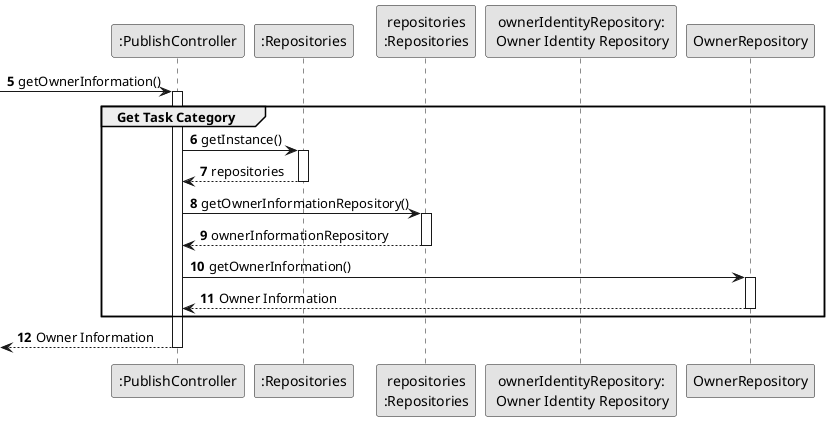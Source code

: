 @startuml
skinparam monochrome true
skinparam packageStyle rectangle
skinparam shadowing false



'hide footbox

participant ":PublishController" as CTRL
participant ":Repositories" as Repository
participant "repositories\n:Repositories" as Repository2
participant "ownerIdentityRepository:\n Owner Identity Repository" as OwnerIdentity


autonumber 5
-> CTRL : getOwnerInformation()

    activate CTRL
        group Get Task Category

        CTRL -> Repository : getInstance()
        activate Repository

        Repository --> CTRL : repositories
        deactivate Repository

        CTRL -> Repository2 : getOwnerInformationRepository()
        activate Repository2

        Repository2 --> CTRL : ownerInformationRepository
        deactivate Repository2

        CTRL -> OwnerRepository : getOwnerInformation()

        activate OwnerRepository

        OwnerRepository --> CTRL : Owner Information

        deactivate OwnerRepository

end
<-- CTRL : Owner Information
deactivate CTRL


@enduml